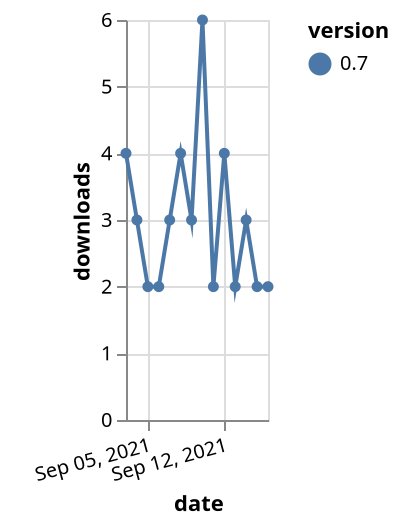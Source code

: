 {"$schema": "https://vega.github.io/schema/vega-lite/v5.json", "description": "A simple bar chart with embedded data.", "data": {"values": [{"date": "2021-09-03", "total": 10168, "delta": 4, "version": "0.7"}, {"date": "2021-09-04", "total": 10171, "delta": 3, "version": "0.7"}, {"date": "2021-09-05", "total": 10173, "delta": 2, "version": "0.7"}, {"date": "2021-09-06", "total": 10175, "delta": 2, "version": "0.7"}, {"date": "2021-09-07", "total": 10178, "delta": 3, "version": "0.7"}, {"date": "2021-09-08", "total": 10182, "delta": 4, "version": "0.7"}, {"date": "2021-09-09", "total": 10185, "delta": 3, "version": "0.7"}, {"date": "2021-09-10", "total": 10191, "delta": 6, "version": "0.7"}, {"date": "2021-09-11", "total": 10193, "delta": 2, "version": "0.7"}, {"date": "2021-09-12", "total": 10197, "delta": 4, "version": "0.7"}, {"date": "2021-09-13", "total": 10199, "delta": 2, "version": "0.7"}, {"date": "2021-09-14", "total": 10202, "delta": 3, "version": "0.7"}, {"date": "2021-09-15", "total": 10204, "delta": 2, "version": "0.7"}, {"date": "2021-09-16", "total": 10206, "delta": 2, "version": "0.7"}]}, "width": "container", "mark": {"type": "line", "point": {"filled": true}}, "encoding": {"x": {"field": "date", "type": "temporal", "timeUnit": "yearmonthdate", "title": "date", "axis": {"labelAngle": -15}}, "y": {"field": "delta", "type": "quantitative", "title": "downloads"}, "color": {"field": "version", "type": "nominal"}, "tooltip": {"field": "delta"}}}